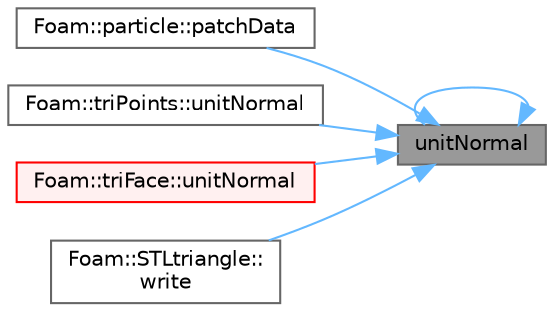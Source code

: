 digraph "unitNormal"
{
 // LATEX_PDF_SIZE
  bgcolor="transparent";
  edge [fontname=Helvetica,fontsize=10,labelfontname=Helvetica,labelfontsize=10];
  node [fontname=Helvetica,fontsize=10,shape=box,height=0.2,width=0.4];
  rankdir="RL";
  Node1 [id="Node000001",label="unitNormal",height=0.2,width=0.4,color="gray40", fillcolor="grey60", style="filled", fontcolor="black",tooltip=" "];
  Node1 -> Node2 [id="edge1_Node000001_Node000002",dir="back",color="steelblue1",style="solid",tooltip=" "];
  Node2 [id="Node000002",label="Foam::particle::patchData",height=0.2,width=0.4,color="grey40", fillcolor="white", style="filled",URL="$classFoam_1_1particle.html#a728997dc9e01db210b5795a6222e51d7",tooltip=" "];
  Node1 -> Node3 [id="edge2_Node000001_Node000003",dir="back",color="steelblue1",style="solid",tooltip=" "];
  Node3 [id="Node000003",label="Foam::triPoints::unitNormal",height=0.2,width=0.4,color="grey40", fillcolor="white", style="filled",URL="$classFoam_1_1triPoints.html#a8e052a24d3deeb64006b3d7112bc30f0",tooltip=" "];
  Node1 -> Node1 [id="edge3_Node000001_Node000001",dir="back",color="steelblue1",style="solid",tooltip=" "];
  Node1 -> Node4 [id="edge4_Node000001_Node000004",dir="back",color="steelblue1",style="solid",tooltip=" "];
  Node4 [id="Node000004",label="Foam::triFace::unitNormal",height=0.2,width=0.4,color="red", fillcolor="#FFF0F0", style="filled",URL="$classFoam_1_1triFace.html#a0ca382c52f462c77f6a8eaecda28a079",tooltip=" "];
  Node1 -> Node6 [id="edge5_Node000001_Node000006",dir="back",color="steelblue1",style="solid",tooltip=" "];
  Node6 [id="Node000006",label="Foam::STLtriangle::\lwrite",height=0.2,width=0.4,color="grey40", fillcolor="white", style="filled",URL="$classFoam_1_1STLtriangle.html#ab848570ee4e54adb3e71547414021b08",tooltip=" "];
}
